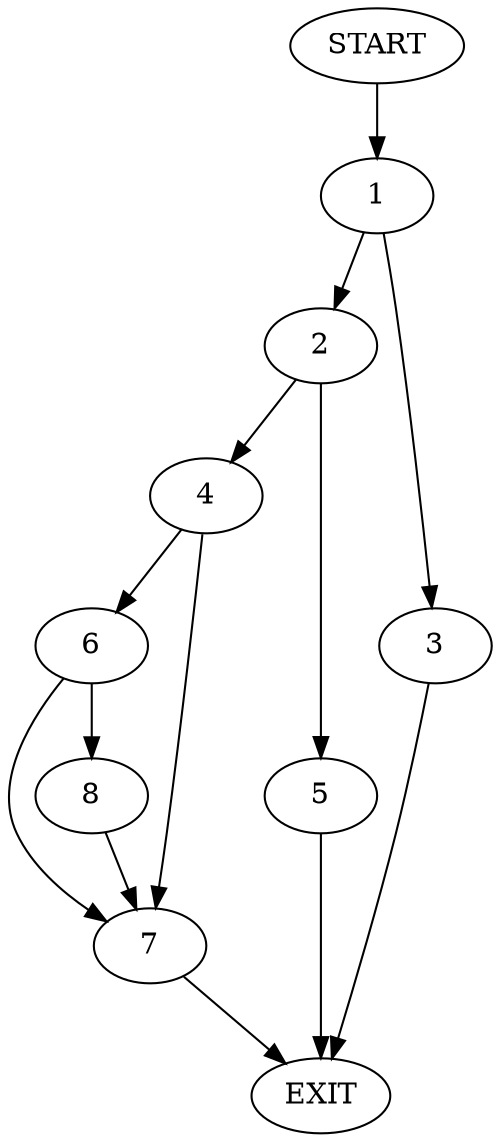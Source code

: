 digraph {
0 [label="START"]
9 [label="EXIT"]
0 -> 1
1 -> 2
1 -> 3
3 -> 9
2 -> 4
2 -> 5
5 -> 9
4 -> 6
4 -> 7
7 -> 9
6 -> 8
6 -> 7
8 -> 7
}
